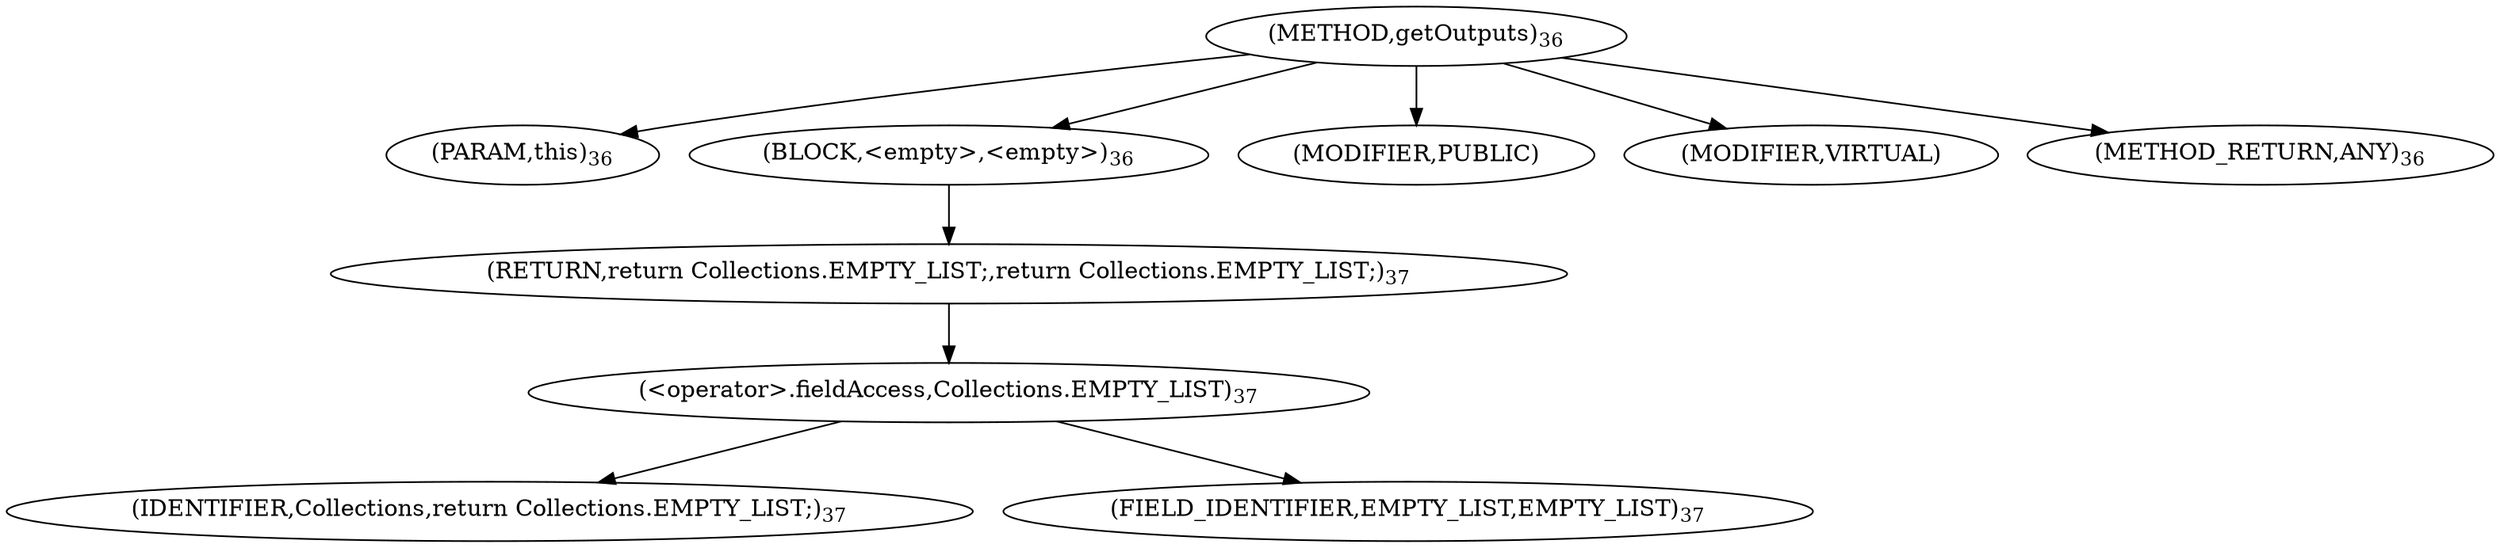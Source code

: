 digraph "getOutputs" {  
"9" [label = <(METHOD,getOutputs)<SUB>36</SUB>> ]
"10" [label = <(PARAM,this)<SUB>36</SUB>> ]
"11" [label = <(BLOCK,&lt;empty&gt;,&lt;empty&gt;)<SUB>36</SUB>> ]
"12" [label = <(RETURN,return Collections.EMPTY_LIST;,return Collections.EMPTY_LIST;)<SUB>37</SUB>> ]
"13" [label = <(&lt;operator&gt;.fieldAccess,Collections.EMPTY_LIST)<SUB>37</SUB>> ]
"14" [label = <(IDENTIFIER,Collections,return Collections.EMPTY_LIST;)<SUB>37</SUB>> ]
"15" [label = <(FIELD_IDENTIFIER,EMPTY_LIST,EMPTY_LIST)<SUB>37</SUB>> ]
"16" [label = <(MODIFIER,PUBLIC)> ]
"17" [label = <(MODIFIER,VIRTUAL)> ]
"18" [label = <(METHOD_RETURN,ANY)<SUB>36</SUB>> ]
  "9" -> "10" 
  "9" -> "11" 
  "9" -> "16" 
  "9" -> "17" 
  "9" -> "18" 
  "11" -> "12" 
  "12" -> "13" 
  "13" -> "14" 
  "13" -> "15" 
}
